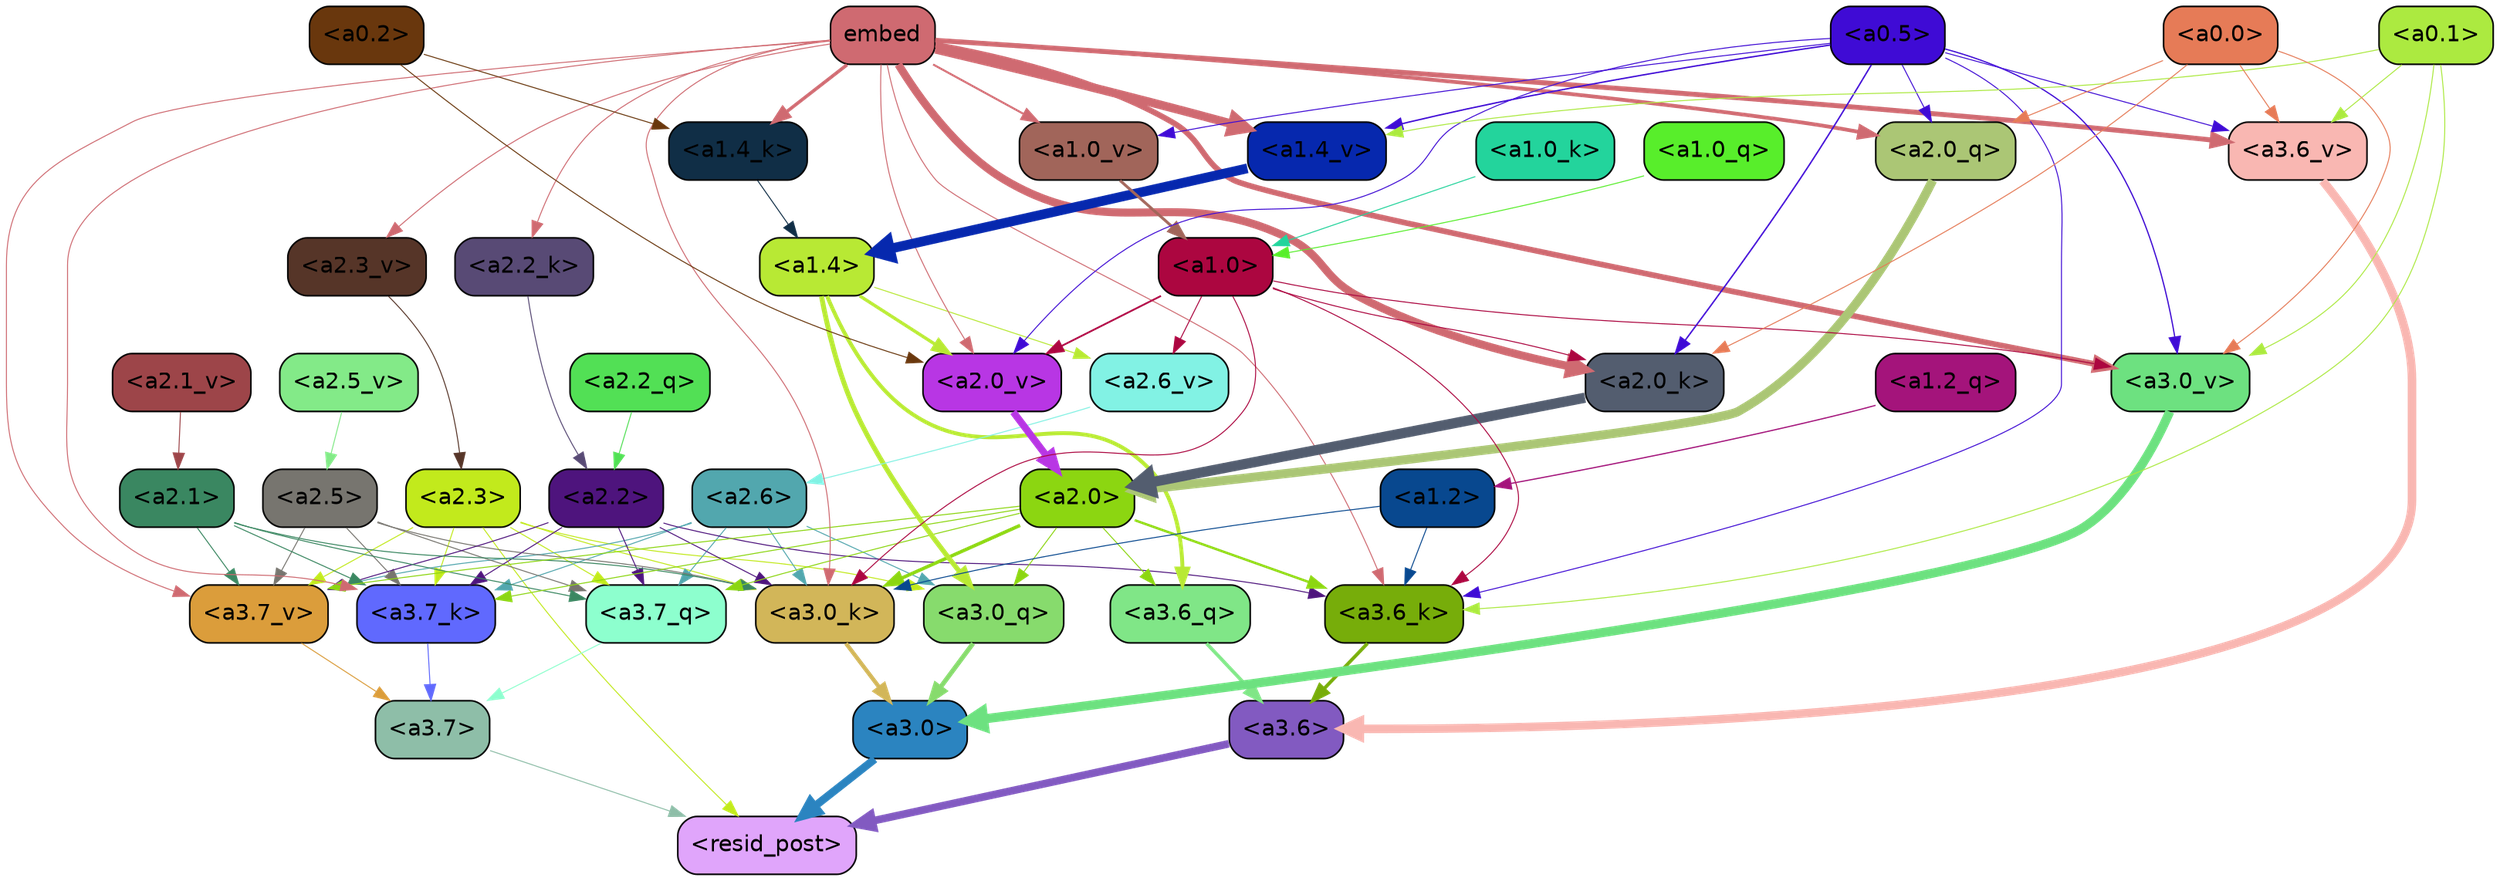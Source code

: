 strict digraph "" {
	graph [bgcolor=transparent,
		layout=dot,
		overlap=false,
		splines=true
	];
	"<a3.7>"	[color=black,
		fillcolor="#8ebea8",
		fontname=Helvetica,
		shape=box,
		style="filled, rounded"];
	"<resid_post>"	[color=black,
		fillcolor="#e0a5fb",
		fontname=Helvetica,
		shape=box,
		style="filled, rounded"];
	"<a3.7>" -> "<resid_post>"	[color="#8ebea8",
		penwidth=0.6];
	"<a3.6>"	[color=black,
		fillcolor="#825ac1",
		fontname=Helvetica,
		shape=box,
		style="filled, rounded"];
	"<a3.6>" -> "<resid_post>"	[color="#825ac1",
		penwidth=4.7534414529800415];
	"<a3.0>"	[color=black,
		fillcolor="#2b84c0",
		fontname=Helvetica,
		shape=box,
		style="filled, rounded"];
	"<a3.0>" -> "<resid_post>"	[color="#2b84c0",
		penwidth=4.898576855659485];
	"<a2.3>"	[color=black,
		fillcolor="#c2ea1c",
		fontname=Helvetica,
		shape=box,
		style="filled, rounded"];
	"<a2.3>" -> "<resid_post>"	[color="#c2ea1c",
		penwidth=0.6];
	"<a3.7_q>"	[color=black,
		fillcolor="#8dffce",
		fontname=Helvetica,
		shape=box,
		style="filled, rounded"];
	"<a2.3>" -> "<a3.7_q>"	[color="#c2ea1c",
		penwidth=0.6];
	"<a3.0_q>"	[color=black,
		fillcolor="#87db6d",
		fontname=Helvetica,
		shape=box,
		style="filled, rounded"];
	"<a2.3>" -> "<a3.0_q>"	[color="#c2ea1c",
		penwidth=0.6];
	"<a3.7_k>"	[color=black,
		fillcolor="#6069fe",
		fontname=Helvetica,
		shape=box,
		style="filled, rounded"];
	"<a2.3>" -> "<a3.7_k>"	[color="#c2ea1c",
		penwidth=0.6];
	"<a3.0_k>"	[color=black,
		fillcolor="#d2b659",
		fontname=Helvetica,
		shape=box,
		style="filled, rounded"];
	"<a2.3>" -> "<a3.0_k>"	[color="#c2ea1c",
		penwidth=0.6];
	"<a3.7_v>"	[color=black,
		fillcolor="#db9d3b",
		fontname=Helvetica,
		shape=box,
		style="filled, rounded"];
	"<a2.3>" -> "<a3.7_v>"	[color="#c2ea1c",
		penwidth=0.6];
	"<a3.7_q>" -> "<a3.7>"	[color="#8dffce",
		penwidth=0.6];
	"<a3.6_q>"	[color=black,
		fillcolor="#80e687",
		fontname=Helvetica,
		shape=box,
		style="filled, rounded"];
	"<a3.6_q>" -> "<a3.6>"	[color="#80e687",
		penwidth=2.160832464694977];
	"<a3.0_q>" -> "<a3.0>"	[color="#87db6d",
		penwidth=2.870753765106201];
	"<a3.7_k>" -> "<a3.7>"	[color="#6069fe",
		penwidth=0.6];
	"<a3.6_k>"	[color=black,
		fillcolor="#77ad0a",
		fontname=Helvetica,
		shape=box,
		style="filled, rounded"];
	"<a3.6_k>" -> "<a3.6>"	[color="#77ad0a",
		penwidth=2.13908451795578];
	"<a3.0_k>" -> "<a3.0>"	[color="#d2b659",
		penwidth=2.520303964614868];
	"<a3.7_v>" -> "<a3.7>"	[color="#db9d3b",
		penwidth=0.6];
	"<a3.6_v>"	[color=black,
		fillcolor="#f9b7b2",
		fontname=Helvetica,
		shape=box,
		style="filled, rounded"];
	"<a3.6_v>" -> "<a3.6>"	[color="#f9b7b2",
		penwidth=5.297133803367615];
	"<a3.0_v>"	[color=black,
		fillcolor="#6de180",
		fontname=Helvetica,
		shape=box,
		style="filled, rounded"];
	"<a3.0_v>" -> "<a3.0>"	[color="#6de180",
		penwidth=5.680712580680847];
	"<a2.6>"	[color=black,
		fillcolor="#52a7ae",
		fontname=Helvetica,
		shape=box,
		style="filled, rounded"];
	"<a2.6>" -> "<a3.7_q>"	[color="#52a7ae",
		penwidth=0.6];
	"<a2.6>" -> "<a3.0_q>"	[color="#52a7ae",
		penwidth=0.6];
	"<a2.6>" -> "<a3.7_k>"	[color="#52a7ae",
		penwidth=0.6];
	"<a2.6>" -> "<a3.0_k>"	[color="#52a7ae",
		penwidth=0.6];
	"<a2.6>" -> "<a3.7_v>"	[color="#52a7ae",
		penwidth=0.6];
	"<a2.5>"	[color=black,
		fillcolor="#77756f",
		fontname=Helvetica,
		shape=box,
		style="filled, rounded"];
	"<a2.5>" -> "<a3.7_q>"	[color="#77756f",
		penwidth=0.6];
	"<a2.5>" -> "<a3.7_k>"	[color="#77756f",
		penwidth=0.6];
	"<a2.5>" -> "<a3.0_k>"	[color="#77756f",
		penwidth=0.6];
	"<a2.5>" -> "<a3.7_v>"	[color="#77756f",
		penwidth=0.6];
	"<a2.2>"	[color=black,
		fillcolor="#4e147d",
		fontname=Helvetica,
		shape=box,
		style="filled, rounded"];
	"<a2.2>" -> "<a3.7_q>"	[color="#4e147d",
		penwidth=0.6];
	"<a2.2>" -> "<a3.7_k>"	[color="#4e147d",
		penwidth=0.6];
	"<a2.2>" -> "<a3.6_k>"	[color="#4e147d",
		penwidth=0.6];
	"<a2.2>" -> "<a3.0_k>"	[color="#4e147d",
		penwidth=0.6];
	"<a2.2>" -> "<a3.7_v>"	[color="#4e147d",
		penwidth=0.6];
	"<a2.1>"	[color=black,
		fillcolor="#3a8761",
		fontname=Helvetica,
		shape=box,
		style="filled, rounded"];
	"<a2.1>" -> "<a3.7_q>"	[color="#3a8761",
		penwidth=0.6];
	"<a2.1>" -> "<a3.7_k>"	[color="#3a8761",
		penwidth=0.6];
	"<a2.1>" -> "<a3.0_k>"	[color="#3a8761",
		penwidth=0.6];
	"<a2.1>" -> "<a3.7_v>"	[color="#3a8761",
		penwidth=0.6];
	"<a2.0>"	[color=black,
		fillcolor="#8cd611",
		fontname=Helvetica,
		shape=box,
		style="filled, rounded"];
	"<a2.0>" -> "<a3.7_q>"	[color="#8cd611",
		penwidth=0.6];
	"<a2.0>" -> "<a3.6_q>"	[color="#8cd611",
		penwidth=0.6];
	"<a2.0>" -> "<a3.0_q>"	[color="#8cd611",
		penwidth=0.6];
	"<a2.0>" -> "<a3.7_k>"	[color="#8cd611",
		penwidth=0.6];
	"<a2.0>" -> "<a3.6_k>"	[color="#8cd611",
		penwidth=1.4807794839143753];
	"<a2.0>" -> "<a3.0_k>"	[color="#8cd611",
		penwidth=2.095262974500656];
	"<a2.0>" -> "<a3.7_v>"	[color="#8cd611",
		penwidth=0.6];
	"<a1.4>"	[color=black,
		fillcolor="#b8e934",
		fontname=Helvetica,
		shape=box,
		style="filled, rounded"];
	"<a1.4>" -> "<a3.6_q>"	[color="#b8e934",
		penwidth=2.425799250602722];
	"<a1.4>" -> "<a3.0_q>"	[color="#b8e934",
		penwidth=3.0341034531593323];
	"<a2.6_v>"	[color=black,
		fillcolor="#82f2e4",
		fontname=Helvetica,
		shape=box,
		style="filled, rounded"];
	"<a1.4>" -> "<a2.6_v>"	[color="#b8e934",
		penwidth=0.6];
	"<a2.0_v>"	[color=black,
		fillcolor="#b836e4",
		fontname=Helvetica,
		shape=box,
		style="filled, rounded"];
	"<a1.4>" -> "<a2.0_v>"	[color="#b8e934",
		penwidth=2.007302835583687];
	embed	[color=black,
		fillcolor="#cf6a71",
		fontname=Helvetica,
		shape=box,
		style="filled, rounded"];
	embed -> "<a3.7_k>"	[color="#cf6a71",
		penwidth=0.6];
	embed -> "<a3.6_k>"	[color="#cf6a71",
		penwidth=0.6];
	embed -> "<a3.0_k>"	[color="#cf6a71",
		penwidth=0.6];
	embed -> "<a3.7_v>"	[color="#cf6a71",
		penwidth=0.6];
	embed -> "<a3.6_v>"	[color="#cf6a71",
		penwidth=3.067279100418091];
	embed -> "<a3.0_v>"	[color="#cf6a71",
		penwidth=3.5202720761299133];
	"<a2.0_q>"	[color=black,
		fillcolor="#abc675",
		fontname=Helvetica,
		shape=box,
		style="filled, rounded"];
	embed -> "<a2.0_q>"	[color="#cf6a71",
		penwidth=2.339468687772751];
	"<a2.2_k>"	[color=black,
		fillcolor="#584a75",
		fontname=Helvetica,
		shape=box,
		style="filled, rounded"];
	embed -> "<a2.2_k>"	[color="#cf6a71",
		penwidth=0.6];
	"<a2.0_k>"	[color=black,
		fillcolor="#535d6f",
		fontname=Helvetica,
		shape=box,
		style="filled, rounded"];
	embed -> "<a2.0_k>"	[color="#cf6a71",
		penwidth=4.9759310483932495];
	"<a2.3_v>"	[color=black,
		fillcolor="#563528",
		fontname=Helvetica,
		shape=box,
		style="filled, rounded"];
	embed -> "<a2.3_v>"	[color="#cf6a71",
		penwidth=0.6];
	embed -> "<a2.0_v>"	[color="#cf6a71",
		penwidth=0.6];
	"<a1.4_k>"	[color=black,
		fillcolor="#102e46",
		fontname=Helvetica,
		shape=box,
		style="filled, rounded"];
	embed -> "<a1.4_k>"	[color="#cf6a71",
		penwidth=2.0715588331222534];
	"<a1.4_v>"	[color=black,
		fillcolor="#0628ae",
		fontname=Helvetica,
		shape=box,
		style="filled, rounded"];
	embed -> "<a1.4_v>"	[color="#cf6a71",
		penwidth=5.3763720989227295];
	"<a1.0_v>"	[color=black,
		fillcolor="#a1655a",
		fontname=Helvetica,
		shape=box,
		style="filled, rounded"];
	embed -> "<a1.0_v>"	[color="#cf6a71",
		penwidth=1.232791244983673];
	"<a1.2>"	[color=black,
		fillcolor="#08488f",
		fontname=Helvetica,
		shape=box,
		style="filled, rounded"];
	"<a1.2>" -> "<a3.6_k>"	[color="#08488f",
		penwidth=0.6];
	"<a1.2>" -> "<a3.0_k>"	[color="#08488f",
		penwidth=0.6];
	"<a1.0>"	[color=black,
		fillcolor="#ac0640",
		fontname=Helvetica,
		shape=box,
		style="filled, rounded"];
	"<a1.0>" -> "<a3.6_k>"	[color="#ac0640",
		penwidth=0.6];
	"<a1.0>" -> "<a3.0_k>"	[color="#ac0640",
		penwidth=0.6];
	"<a1.0>" -> "<a3.0_v>"	[color="#ac0640",
		penwidth=0.6];
	"<a1.0>" -> "<a2.0_k>"	[color="#ac0640",
		penwidth=0.6];
	"<a1.0>" -> "<a2.6_v>"	[color="#ac0640",
		penwidth=0.6];
	"<a1.0>" -> "<a2.0_v>"	[color="#ac0640",
		penwidth=1.0943371653556824];
	"<a0.5>"	[color=black,
		fillcolor="#3f0bd5",
		fontname=Helvetica,
		shape=box,
		style="filled, rounded"];
	"<a0.5>" -> "<a3.6_k>"	[color="#3f0bd5",
		penwidth=0.6];
	"<a0.5>" -> "<a3.6_v>"	[color="#3f0bd5",
		penwidth=0.6];
	"<a0.5>" -> "<a3.0_v>"	[color="#3f0bd5",
		penwidth=0.764040544629097];
	"<a0.5>" -> "<a2.0_q>"	[color="#3f0bd5",
		penwidth=0.6];
	"<a0.5>" -> "<a2.0_k>"	[color="#3f0bd5",
		penwidth=0.8956001400947571];
	"<a0.5>" -> "<a2.0_v>"	[color="#3f0bd5",
		penwidth=0.6];
	"<a0.5>" -> "<a1.4_v>"	[color="#3f0bd5",
		penwidth=0.8774083852767944];
	"<a0.5>" -> "<a1.0_v>"	[color="#3f0bd5",
		penwidth=0.6];
	"<a0.1>"	[color=black,
		fillcolor="#acea40",
		fontname=Helvetica,
		shape=box,
		style="filled, rounded"];
	"<a0.1>" -> "<a3.6_k>"	[color="#acea40",
		penwidth=0.6];
	"<a0.1>" -> "<a3.6_v>"	[color="#acea40",
		penwidth=0.6];
	"<a0.1>" -> "<a3.0_v>"	[color="#acea40",
		penwidth=0.6];
	"<a0.1>" -> "<a1.4_v>"	[color="#acea40",
		penwidth=0.6];
	"<a0.0>"	[color=black,
		fillcolor="#e67b57",
		fontname=Helvetica,
		shape=box,
		style="filled, rounded"];
	"<a0.0>" -> "<a3.6_v>"	[color="#e67b57",
		penwidth=0.6];
	"<a0.0>" -> "<a3.0_v>"	[color="#e67b57",
		penwidth=0.6];
	"<a0.0>" -> "<a2.0_q>"	[color="#e67b57",
		penwidth=0.6];
	"<a0.0>" -> "<a2.0_k>"	[color="#e67b57",
		penwidth=0.6];
	"<a2.2_q>"	[color=black,
		fillcolor="#52e055",
		fontname=Helvetica,
		shape=box,
		style="filled, rounded"];
	"<a2.2_q>" -> "<a2.2>"	[color="#52e055",
		penwidth=0.6];
	"<a2.0_q>" -> "<a2.0>"	[color="#abc675",
		penwidth=5.606565475463867];
	"<a2.2_k>" -> "<a2.2>"	[color="#584a75",
		penwidth=0.6];
	"<a2.0_k>" -> "<a2.0>"	[color="#535d6f",
		penwidth=6.344284534454346];
	"<a2.6_v>" -> "<a2.6>"	[color="#82f2e4",
		penwidth=0.6];
	"<a2.5_v>"	[color=black,
		fillcolor="#83ea88",
		fontname=Helvetica,
		shape=box,
		style="filled, rounded"];
	"<a2.5_v>" -> "<a2.5>"	[color="#83ea88",
		penwidth=0.6];
	"<a2.3_v>" -> "<a2.3>"	[color="#563528",
		penwidth=0.6];
	"<a2.1_v>"	[color=black,
		fillcolor="#9d4549",
		fontname=Helvetica,
		shape=box,
		style="filled, rounded"];
	"<a2.1_v>" -> "<a2.1>"	[color="#9d4549",
		penwidth=0.6];
	"<a2.0_v>" -> "<a2.0>"	[color="#b836e4",
		penwidth=4.422677040100098];
	"<a0.2>"	[color=black,
		fillcolor="#69370d",
		fontname=Helvetica,
		shape=box,
		style="filled, rounded"];
	"<a0.2>" -> "<a2.0_v>"	[color="#69370d",
		penwidth=0.6];
	"<a0.2>" -> "<a1.4_k>"	[color="#69370d",
		penwidth=0.6];
	"<a1.2_q>"	[color=black,
		fillcolor="#a4147b",
		fontname=Helvetica,
		shape=box,
		style="filled, rounded"];
	"<a1.2_q>" -> "<a1.2>"	[color="#a4147b",
		penwidth=0.7570515871047974];
	"<a1.0_q>"	[color=black,
		fillcolor="#58ee2b",
		fontname=Helvetica,
		shape=box,
		style="filled, rounded"];
	"<a1.0_q>" -> "<a1.0>"	[color="#58ee2b",
		penwidth=0.6];
	"<a1.4_k>" -> "<a1.4>"	[color="#102e46",
		penwidth=0.6];
	"<a1.0_k>"	[color=black,
		fillcolor="#23d49c",
		fontname=Helvetica,
		shape=box,
		style="filled, rounded"];
	"<a1.0_k>" -> "<a1.0>"	[color="#23d49c",
		penwidth=0.6];
	"<a1.4_v>" -> "<a1.4>"	[color="#0628ae",
		penwidth=6.0194467306137085];
	"<a1.0_v>" -> "<a1.0>"	[color="#a1655a",
		penwidth=1.738280937075615];
}
